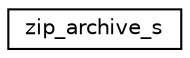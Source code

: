 digraph "Graphical Class Hierarchy"
{
  edge [fontname="Helvetica",fontsize="10",labelfontname="Helvetica",labelfontsize="10"];
  node [fontname="Helvetica",fontsize="10",shape=record];
  rankdir="LR";
  Node0 [label="zip_archive_s",height=0.2,width=0.4,color="black", fillcolor="white", style="filled",URL="$structzip__archive__s.html"];
}
